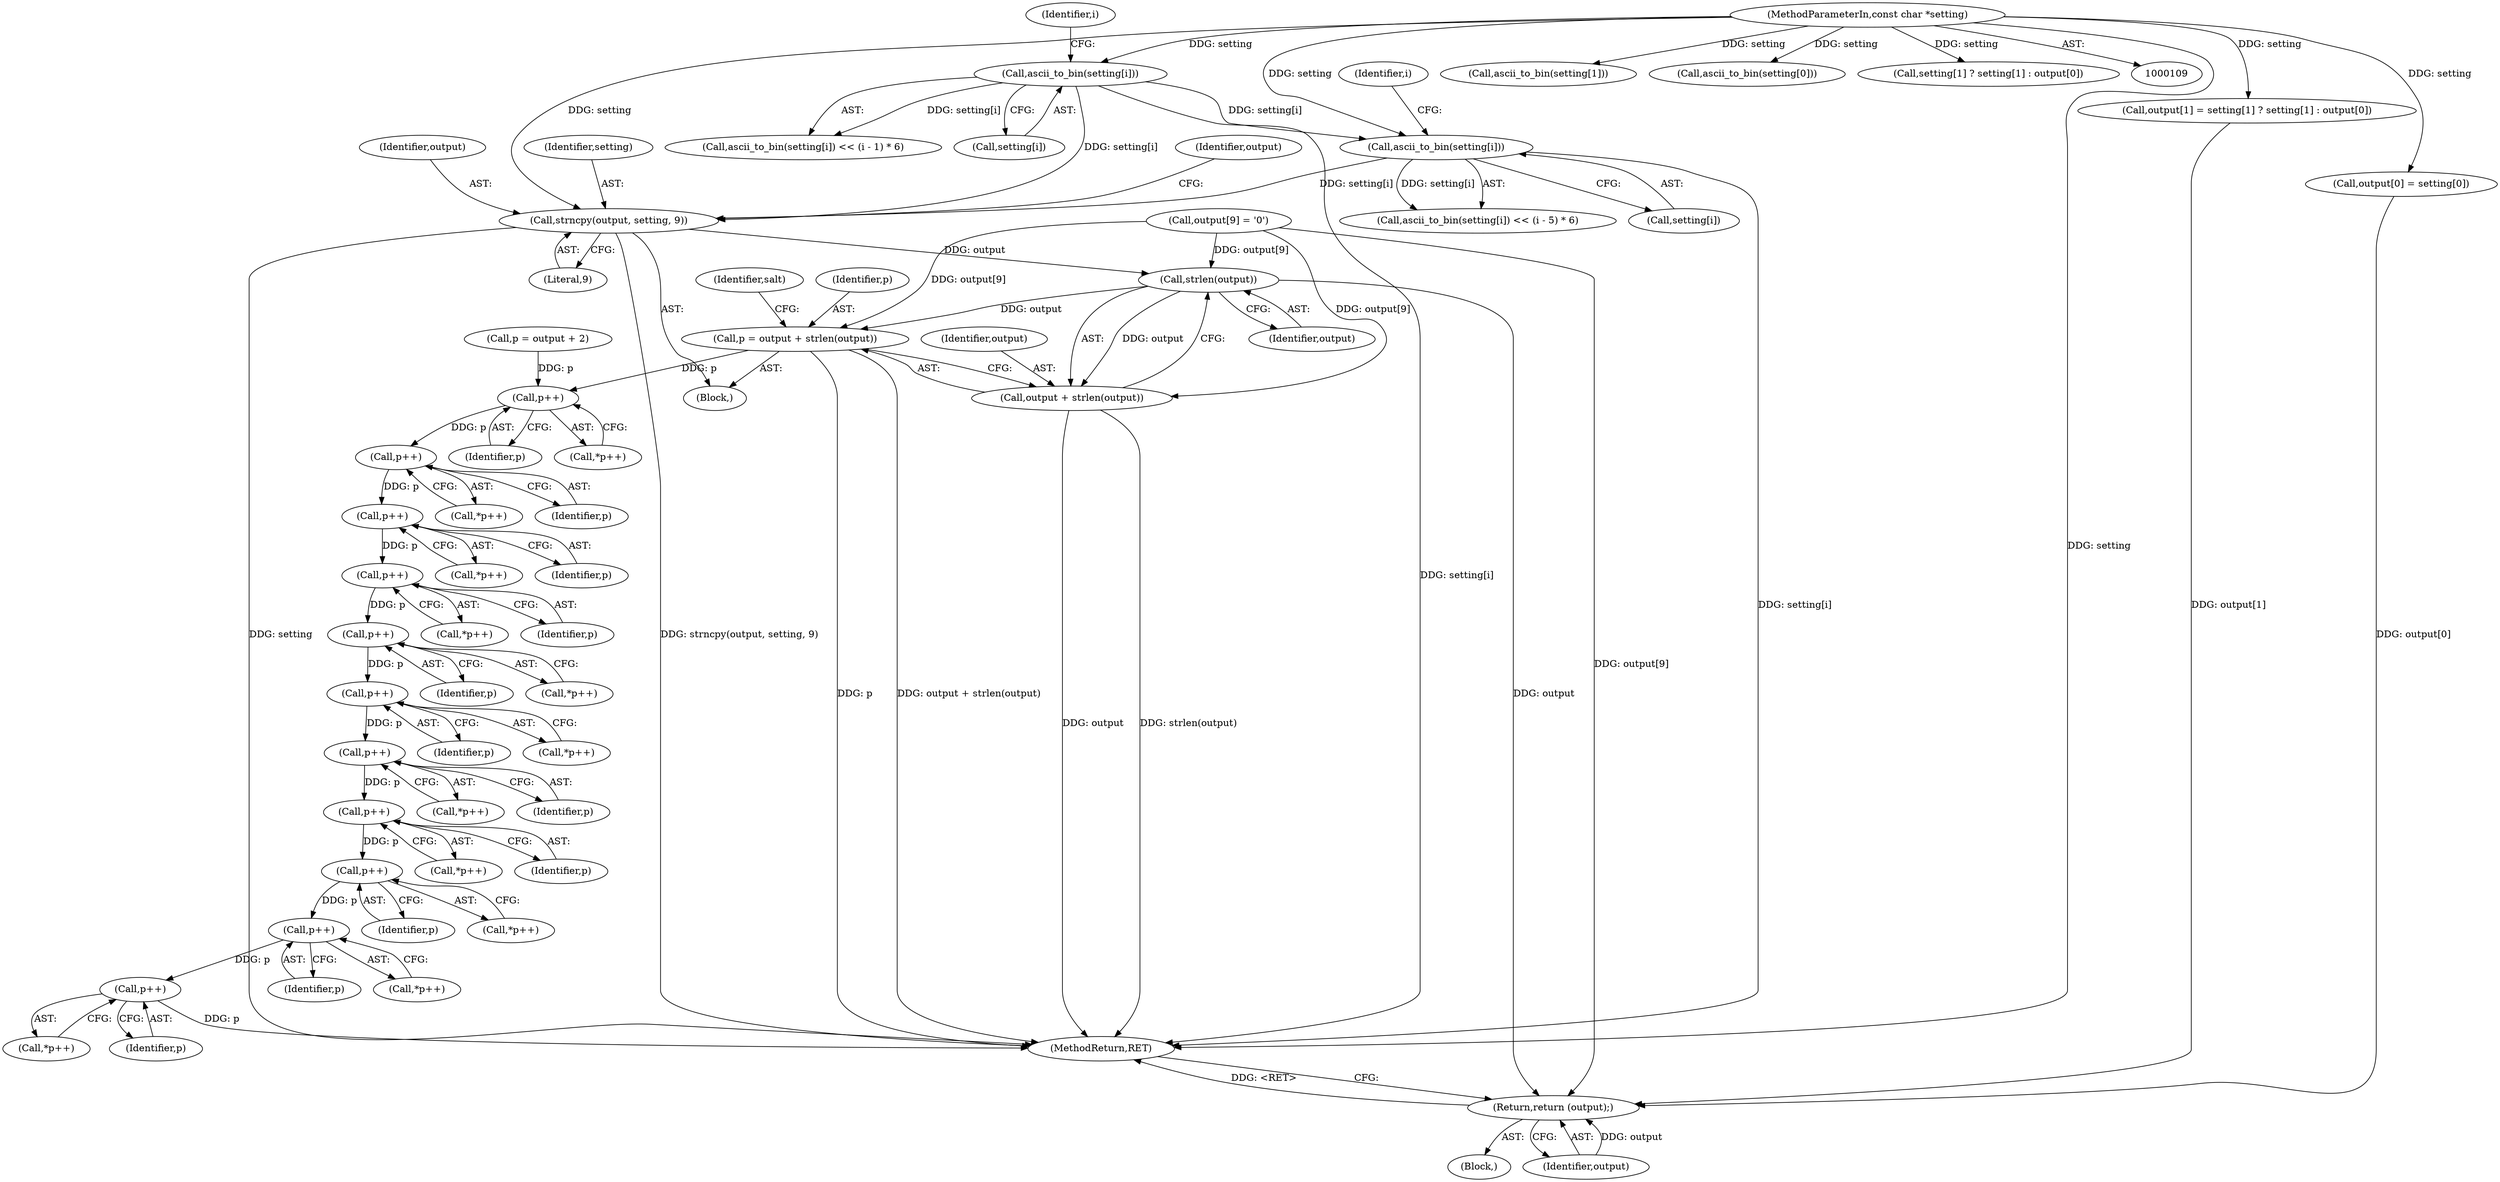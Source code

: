 digraph "0_postgresql_932ded2ed51e8333852e370c7a6dad75d9f236f9@API" {
"1000261" [label="(Call,strncpy(output, setting, 9))"];
"1000179" [label="(Call,ascii_to_bin(setting[i]))"];
"1000111" [label="(MethodParameterIn,const char *setting)"];
"1000204" [label="(Call,ascii_to_bin(setting[i]))"];
"1000274" [label="(Call,strlen(output))"];
"1000270" [label="(Call,p = output + strlen(output))"];
"1000340" [label="(Call,p++)"];
"1000351" [label="(Call,p++)"];
"1000362" [label="(Call,p++)"];
"1000373" [label="(Call,p++)"];
"1000393" [label="(Call,p++)"];
"1000404" [label="(Call,p++)"];
"1000415" [label="(Call,p++)"];
"1000426" [label="(Call,p++)"];
"1000440" [label="(Call,p++)"];
"1000451" [label="(Call,p++)"];
"1000462" [label="(Call,p++)"];
"1000272" [label="(Call,output + strlen(output))"];
"1000473" [label="(Return,return (output);)"];
"1000285" [label="(Call,ascii_to_bin(setting[1]))"];
"1000210" [label="(Identifier,i)"];
"1000363" [label="(Identifier,p)"];
"1000185" [label="(Identifier,i)"];
"1000179" [label="(Call,ascii_to_bin(setting[i]))"];
"1000273" [label="(Identifier,output)"];
"1000301" [label="(Call,output[1] = setting[1] ? setting[1] : output[0])"];
"1000374" [label="(Identifier,p)"];
"1000112" [label="(Block,)"];
"1000178" [label="(Call,ascii_to_bin(setting[i]) << (i - 1) * 6)"];
"1000290" [label="(Call,ascii_to_bin(setting[0]))"];
"1000439" [label="(Call,*p++)"];
"1000264" [label="(Literal,9)"];
"1000361" [label="(Call,*p++)"];
"1000261" [label="(Call,strncpy(output, setting, 9))"];
"1000267" [label="(Identifier,output)"];
"1000450" [label="(Call,*p++)"];
"1000351" [label="(Call,p++)"];
"1000392" [label="(Call,*p++)"];
"1000394" [label="(Identifier,p)"];
"1000474" [label="(Identifier,output)"];
"1000180" [label="(Call,setting[i])"];
"1000265" [label="(Call,output[9] = '\0')"];
"1000393" [label="(Call,p++)"];
"1000373" [label="(Call,p++)"];
"1000274" [label="(Call,strlen(output))"];
"1000403" [label="(Call,*p++)"];
"1000204" [label="(Call,ascii_to_bin(setting[i]))"];
"1000372" [label="(Call,*p++)"];
"1000416" [label="(Identifier,p)"];
"1000205" [label="(Call,setting[i])"];
"1000271" [label="(Identifier,p)"];
"1000315" [label="(Call,p = output + 2)"];
"1000463" [label="(Identifier,p)"];
"1000461" [label="(Call,*p++)"];
"1000275" [label="(Identifier,output)"];
"1000340" [label="(Call,p++)"];
"1000162" [label="(Block,)"];
"1000405" [label="(Identifier,p)"];
"1000452" [label="(Identifier,p)"];
"1000203" [label="(Call,ascii_to_bin(setting[i]) << (i - 5) * 6)"];
"1000451" [label="(Call,p++)"];
"1000462" [label="(Call,p++)"];
"1000339" [label="(Call,*p++)"];
"1000414" [label="(Call,*p++)"];
"1000427" [label="(Identifier,p)"];
"1000321" [label="(Identifier,salt)"];
"1000425" [label="(Call,*p++)"];
"1000272" [label="(Call,output + strlen(output))"];
"1000262" [label="(Identifier,output)"];
"1000440" [label="(Call,p++)"];
"1000341" [label="(Identifier,p)"];
"1000475" [label="(MethodReturn,RET)"];
"1000415" [label="(Call,p++)"];
"1000426" [label="(Call,p++)"];
"1000111" [label="(MethodParameterIn,const char *setting)"];
"1000263" [label="(Identifier,setting)"];
"1000305" [label="(Call,setting[1] ? setting[1] : output[0])"];
"1000294" [label="(Call,output[0] = setting[0])"];
"1000352" [label="(Identifier,p)"];
"1000350" [label="(Call,*p++)"];
"1000441" [label="(Identifier,p)"];
"1000362" [label="(Call,p++)"];
"1000473" [label="(Return,return (output);)"];
"1000270" [label="(Call,p = output + strlen(output))"];
"1000404" [label="(Call,p++)"];
"1000261" -> "1000162"  [label="AST: "];
"1000261" -> "1000264"  [label="CFG: "];
"1000262" -> "1000261"  [label="AST: "];
"1000263" -> "1000261"  [label="AST: "];
"1000264" -> "1000261"  [label="AST: "];
"1000267" -> "1000261"  [label="CFG: "];
"1000261" -> "1000475"  [label="DDG: setting"];
"1000261" -> "1000475"  [label="DDG: strncpy(output, setting, 9)"];
"1000179" -> "1000261"  [label="DDG: setting[i]"];
"1000204" -> "1000261"  [label="DDG: setting[i]"];
"1000111" -> "1000261"  [label="DDG: setting"];
"1000261" -> "1000274"  [label="DDG: output"];
"1000179" -> "1000178"  [label="AST: "];
"1000179" -> "1000180"  [label="CFG: "];
"1000180" -> "1000179"  [label="AST: "];
"1000185" -> "1000179"  [label="CFG: "];
"1000179" -> "1000475"  [label="DDG: setting[i]"];
"1000179" -> "1000178"  [label="DDG: setting[i]"];
"1000111" -> "1000179"  [label="DDG: setting"];
"1000179" -> "1000204"  [label="DDG: setting[i]"];
"1000111" -> "1000109"  [label="AST: "];
"1000111" -> "1000475"  [label="DDG: setting"];
"1000111" -> "1000204"  [label="DDG: setting"];
"1000111" -> "1000285"  [label="DDG: setting"];
"1000111" -> "1000290"  [label="DDG: setting"];
"1000111" -> "1000294"  [label="DDG: setting"];
"1000111" -> "1000301"  [label="DDG: setting"];
"1000111" -> "1000305"  [label="DDG: setting"];
"1000204" -> "1000203"  [label="AST: "];
"1000204" -> "1000205"  [label="CFG: "];
"1000205" -> "1000204"  [label="AST: "];
"1000210" -> "1000204"  [label="CFG: "];
"1000204" -> "1000475"  [label="DDG: setting[i]"];
"1000204" -> "1000203"  [label="DDG: setting[i]"];
"1000274" -> "1000272"  [label="AST: "];
"1000274" -> "1000275"  [label="CFG: "];
"1000275" -> "1000274"  [label="AST: "];
"1000272" -> "1000274"  [label="CFG: "];
"1000274" -> "1000270"  [label="DDG: output"];
"1000274" -> "1000272"  [label="DDG: output"];
"1000265" -> "1000274"  [label="DDG: output[9]"];
"1000274" -> "1000473"  [label="DDG: output"];
"1000270" -> "1000162"  [label="AST: "];
"1000270" -> "1000272"  [label="CFG: "];
"1000271" -> "1000270"  [label="AST: "];
"1000272" -> "1000270"  [label="AST: "];
"1000321" -> "1000270"  [label="CFG: "];
"1000270" -> "1000475"  [label="DDG: output + strlen(output)"];
"1000270" -> "1000475"  [label="DDG: p"];
"1000265" -> "1000270"  [label="DDG: output[9]"];
"1000270" -> "1000340"  [label="DDG: p"];
"1000340" -> "1000339"  [label="AST: "];
"1000340" -> "1000341"  [label="CFG: "];
"1000341" -> "1000340"  [label="AST: "];
"1000339" -> "1000340"  [label="CFG: "];
"1000315" -> "1000340"  [label="DDG: p"];
"1000340" -> "1000351"  [label="DDG: p"];
"1000351" -> "1000350"  [label="AST: "];
"1000351" -> "1000352"  [label="CFG: "];
"1000352" -> "1000351"  [label="AST: "];
"1000350" -> "1000351"  [label="CFG: "];
"1000351" -> "1000362"  [label="DDG: p"];
"1000362" -> "1000361"  [label="AST: "];
"1000362" -> "1000363"  [label="CFG: "];
"1000363" -> "1000362"  [label="AST: "];
"1000361" -> "1000362"  [label="CFG: "];
"1000362" -> "1000373"  [label="DDG: p"];
"1000373" -> "1000372"  [label="AST: "];
"1000373" -> "1000374"  [label="CFG: "];
"1000374" -> "1000373"  [label="AST: "];
"1000372" -> "1000373"  [label="CFG: "];
"1000373" -> "1000393"  [label="DDG: p"];
"1000393" -> "1000392"  [label="AST: "];
"1000393" -> "1000394"  [label="CFG: "];
"1000394" -> "1000393"  [label="AST: "];
"1000392" -> "1000393"  [label="CFG: "];
"1000393" -> "1000404"  [label="DDG: p"];
"1000404" -> "1000403"  [label="AST: "];
"1000404" -> "1000405"  [label="CFG: "];
"1000405" -> "1000404"  [label="AST: "];
"1000403" -> "1000404"  [label="CFG: "];
"1000404" -> "1000415"  [label="DDG: p"];
"1000415" -> "1000414"  [label="AST: "];
"1000415" -> "1000416"  [label="CFG: "];
"1000416" -> "1000415"  [label="AST: "];
"1000414" -> "1000415"  [label="CFG: "];
"1000415" -> "1000426"  [label="DDG: p"];
"1000426" -> "1000425"  [label="AST: "];
"1000426" -> "1000427"  [label="CFG: "];
"1000427" -> "1000426"  [label="AST: "];
"1000425" -> "1000426"  [label="CFG: "];
"1000426" -> "1000440"  [label="DDG: p"];
"1000440" -> "1000439"  [label="AST: "];
"1000440" -> "1000441"  [label="CFG: "];
"1000441" -> "1000440"  [label="AST: "];
"1000439" -> "1000440"  [label="CFG: "];
"1000440" -> "1000451"  [label="DDG: p"];
"1000451" -> "1000450"  [label="AST: "];
"1000451" -> "1000452"  [label="CFG: "];
"1000452" -> "1000451"  [label="AST: "];
"1000450" -> "1000451"  [label="CFG: "];
"1000451" -> "1000462"  [label="DDG: p"];
"1000462" -> "1000461"  [label="AST: "];
"1000462" -> "1000463"  [label="CFG: "];
"1000463" -> "1000462"  [label="AST: "];
"1000461" -> "1000462"  [label="CFG: "];
"1000462" -> "1000475"  [label="DDG: p"];
"1000273" -> "1000272"  [label="AST: "];
"1000272" -> "1000475"  [label="DDG: strlen(output)"];
"1000272" -> "1000475"  [label="DDG: output"];
"1000265" -> "1000272"  [label="DDG: output[9]"];
"1000473" -> "1000112"  [label="AST: "];
"1000473" -> "1000474"  [label="CFG: "];
"1000474" -> "1000473"  [label="AST: "];
"1000475" -> "1000473"  [label="CFG: "];
"1000473" -> "1000475"  [label="DDG: <RET>"];
"1000474" -> "1000473"  [label="DDG: output"];
"1000265" -> "1000473"  [label="DDG: output[9]"];
"1000301" -> "1000473"  [label="DDG: output[1]"];
"1000294" -> "1000473"  [label="DDG: output[0]"];
}
